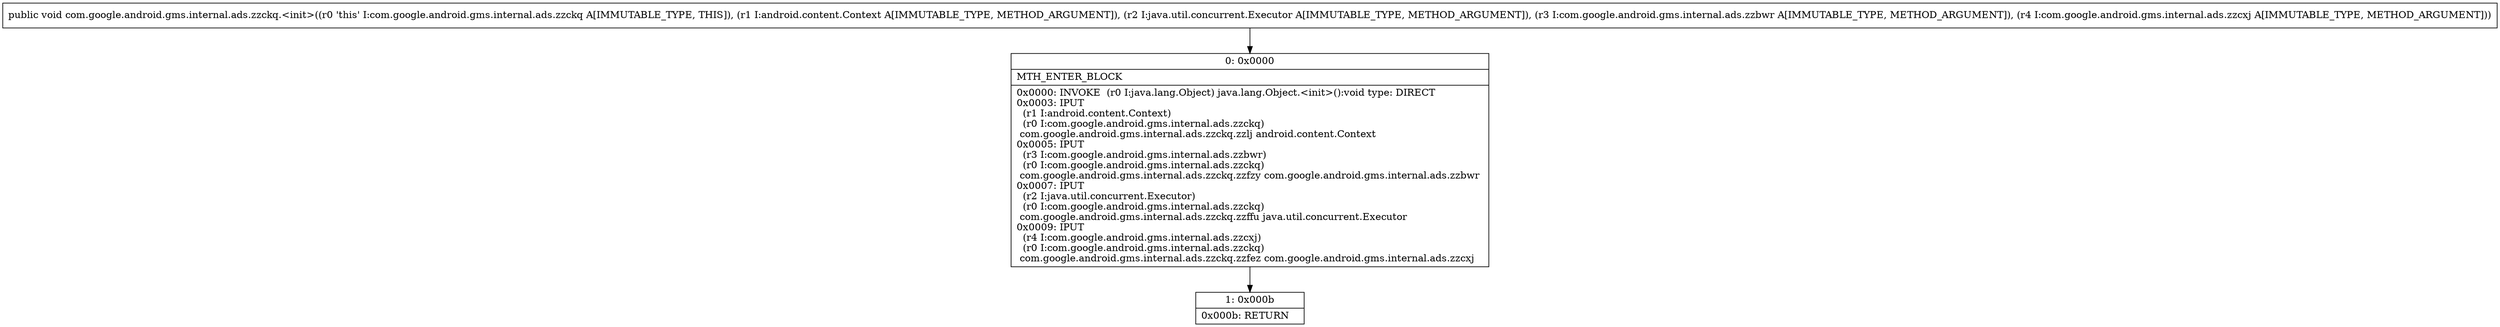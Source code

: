 digraph "CFG forcom.google.android.gms.internal.ads.zzckq.\<init\>(Landroid\/content\/Context;Ljava\/util\/concurrent\/Executor;Lcom\/google\/android\/gms\/internal\/ads\/zzbwr;Lcom\/google\/android\/gms\/internal\/ads\/zzcxj;)V" {
Node_0 [shape=record,label="{0\:\ 0x0000|MTH_ENTER_BLOCK\l|0x0000: INVOKE  (r0 I:java.lang.Object) java.lang.Object.\<init\>():void type: DIRECT \l0x0003: IPUT  \l  (r1 I:android.content.Context)\l  (r0 I:com.google.android.gms.internal.ads.zzckq)\l com.google.android.gms.internal.ads.zzckq.zzlj android.content.Context \l0x0005: IPUT  \l  (r3 I:com.google.android.gms.internal.ads.zzbwr)\l  (r0 I:com.google.android.gms.internal.ads.zzckq)\l com.google.android.gms.internal.ads.zzckq.zzfzy com.google.android.gms.internal.ads.zzbwr \l0x0007: IPUT  \l  (r2 I:java.util.concurrent.Executor)\l  (r0 I:com.google.android.gms.internal.ads.zzckq)\l com.google.android.gms.internal.ads.zzckq.zzffu java.util.concurrent.Executor \l0x0009: IPUT  \l  (r4 I:com.google.android.gms.internal.ads.zzcxj)\l  (r0 I:com.google.android.gms.internal.ads.zzckq)\l com.google.android.gms.internal.ads.zzckq.zzfez com.google.android.gms.internal.ads.zzcxj \l}"];
Node_1 [shape=record,label="{1\:\ 0x000b|0x000b: RETURN   \l}"];
MethodNode[shape=record,label="{public void com.google.android.gms.internal.ads.zzckq.\<init\>((r0 'this' I:com.google.android.gms.internal.ads.zzckq A[IMMUTABLE_TYPE, THIS]), (r1 I:android.content.Context A[IMMUTABLE_TYPE, METHOD_ARGUMENT]), (r2 I:java.util.concurrent.Executor A[IMMUTABLE_TYPE, METHOD_ARGUMENT]), (r3 I:com.google.android.gms.internal.ads.zzbwr A[IMMUTABLE_TYPE, METHOD_ARGUMENT]), (r4 I:com.google.android.gms.internal.ads.zzcxj A[IMMUTABLE_TYPE, METHOD_ARGUMENT])) }"];
MethodNode -> Node_0;
Node_0 -> Node_1;
}

